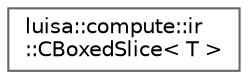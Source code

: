 digraph "类继承关系图"
{
 // LATEX_PDF_SIZE
  bgcolor="transparent";
  edge [fontname=Helvetica,fontsize=10,labelfontname=Helvetica,labelfontsize=10];
  node [fontname=Helvetica,fontsize=10,shape=box,height=0.2,width=0.4];
  rankdir="LR";
  Node0 [id="Node000000",label="luisa::compute::ir\l::CBoxedSlice\< T \>",height=0.2,width=0.4,color="grey40", fillcolor="white", style="filled",URL="$structluisa_1_1compute_1_1ir_1_1_c_boxed_slice.html",tooltip=" "];
}
